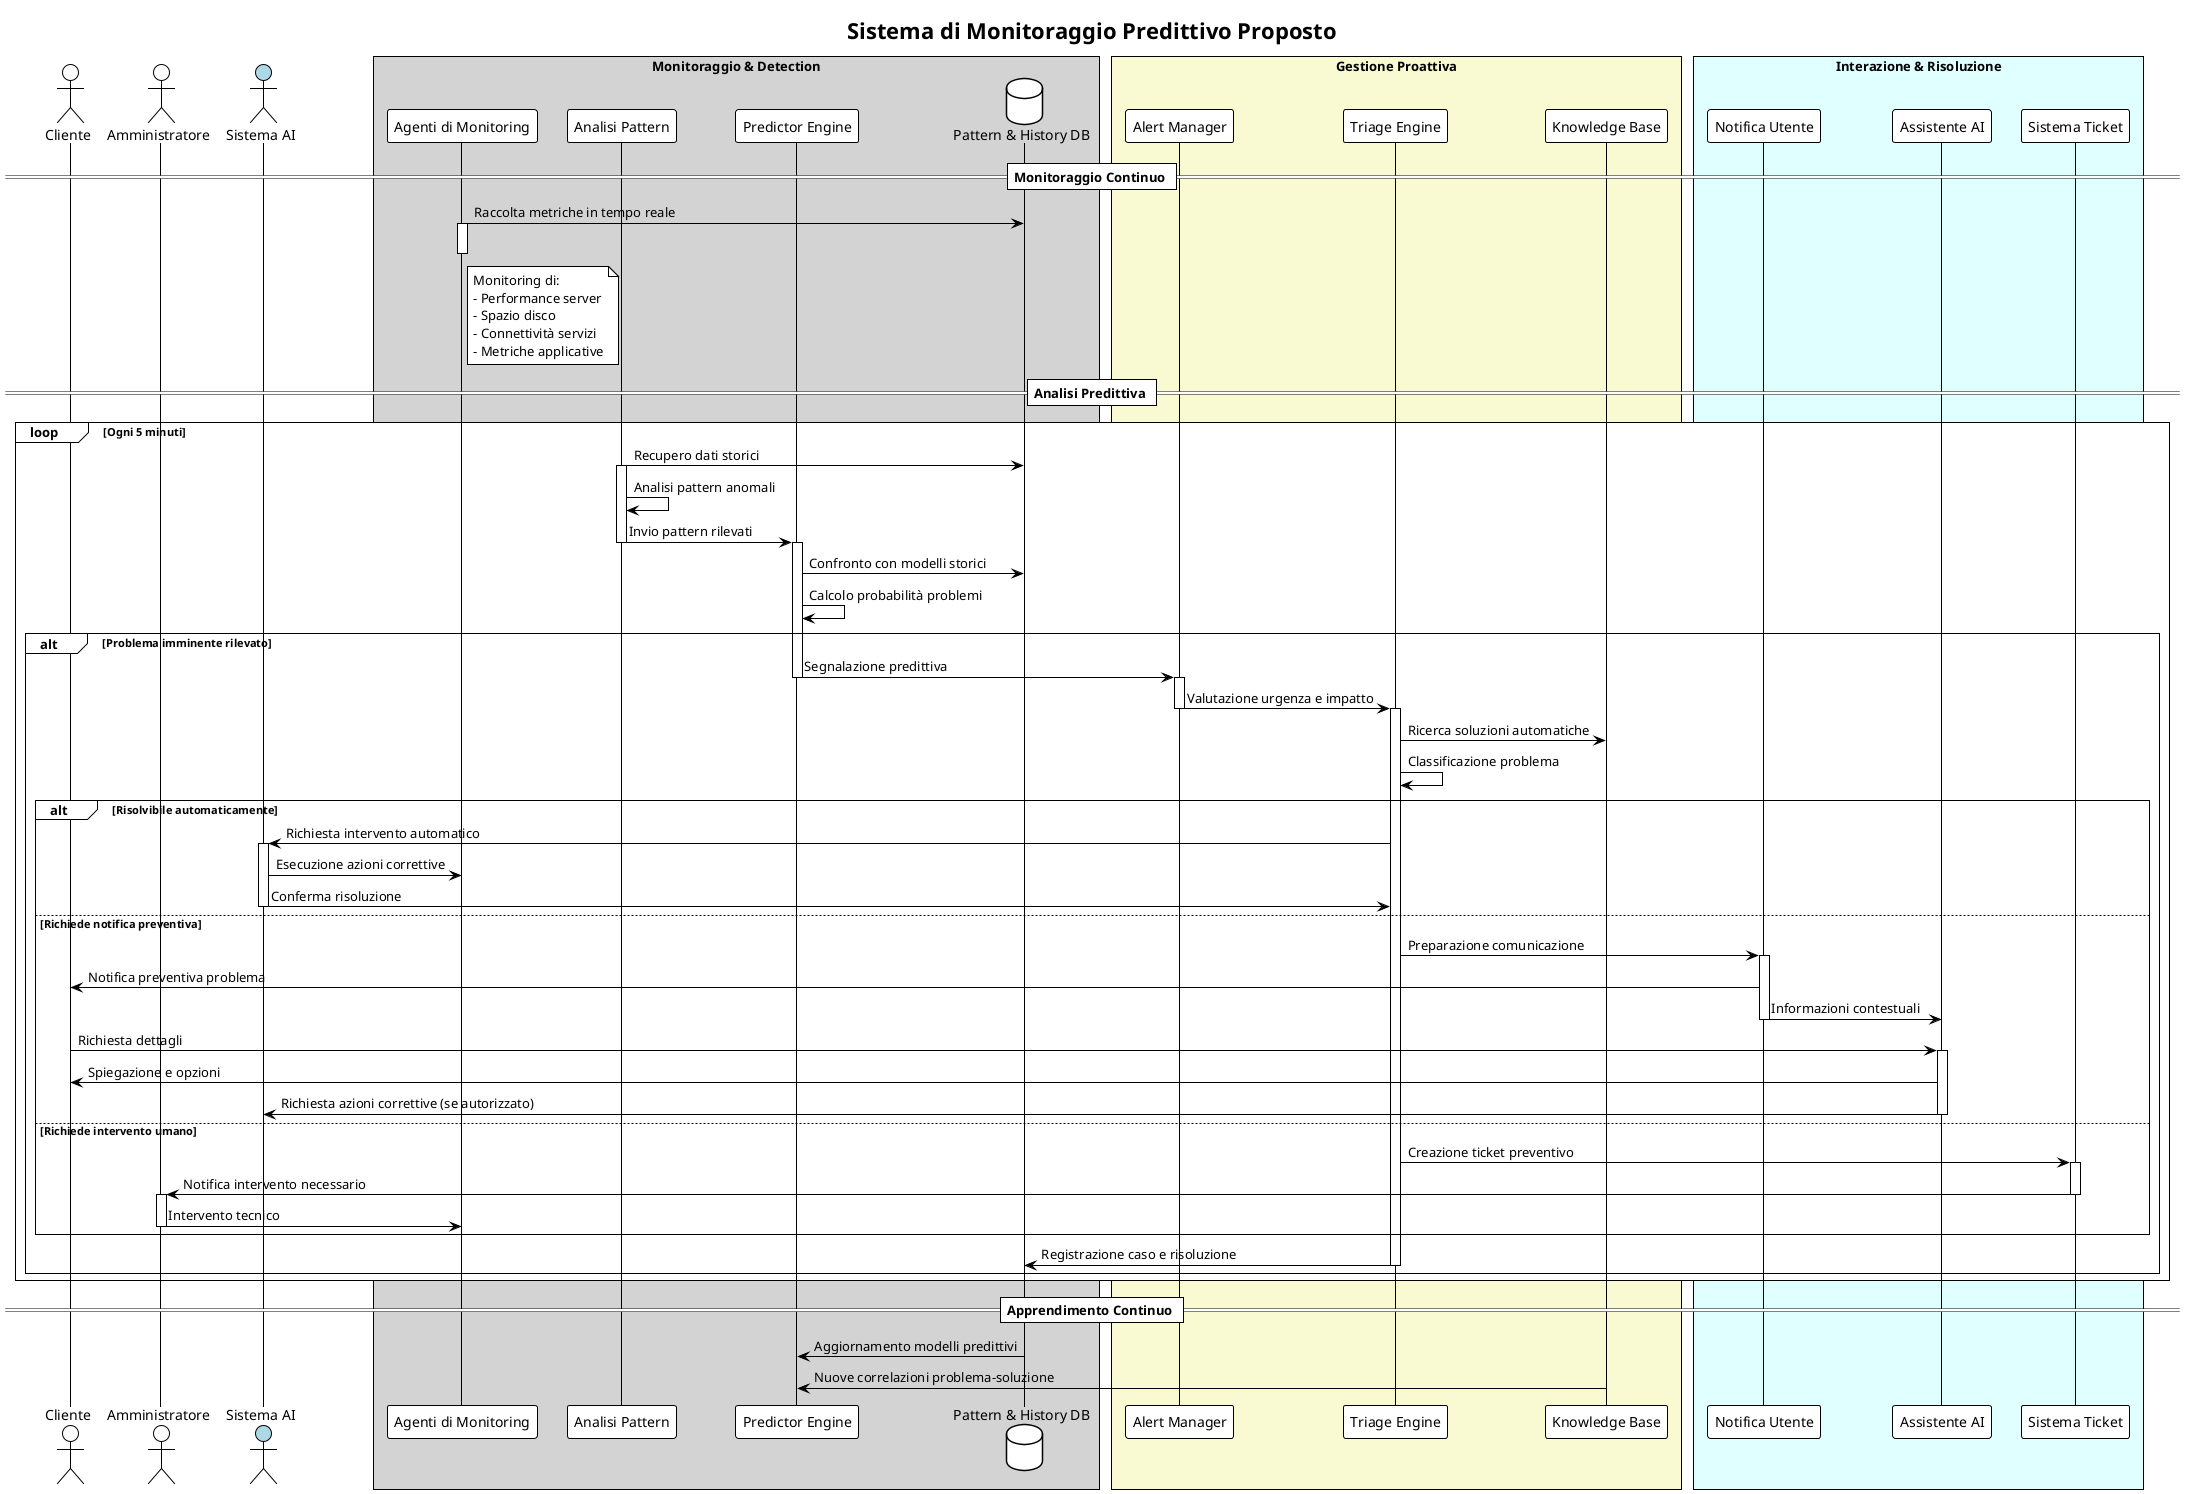 @startuml Predictive Monitoring

!theme plain
skinparam backgroundColor white

title "Sistema di Monitoraggio Predittivo Proposto"

actor "Cliente" as Client
actor "Amministratore" as Admin
actor "Sistema AI" as AI #LightBlue

box "Monitoraggio & Detection" #LightGrey
    participant "Agenti di Monitoring" as Agents
    participant "Analisi Pattern" as Pattern
    participant "Predictor Engine" as Predictor
    database "Pattern & History DB" as HistoryDB
end box

box "Gestione Proattiva" #LightGoldenRodYellow
    participant "Alert Manager" as Alerter
    participant "Triage Engine" as Triage
    participant "Knowledge Base" as KB
end box

box "Interazione & Risoluzione" #LightCyan
    participant "Notifica Utente" as Notifier
    participant "Assistente AI" as Assistant
    participant "Sistema Ticket" as Ticket
end box

== Monitoraggio Continuo ==

Agents -> HistoryDB: Raccolta metriche in tempo reale
activate Agents
note right of Agents
  Monitoring di:
  - Performance server
  - Spazio disco
  - Connettività servizi
  - Metriche applicative
end note
deactivate Agents

== Analisi Predittiva ==

loop Ogni 5 minuti
    Pattern -> HistoryDB: Recupero dati storici
    activate Pattern
    Pattern -> Pattern: Analisi pattern anomali
    Pattern -> Predictor: Invio pattern rilevati
    deactivate Pattern
    
    activate Predictor
    Predictor -> HistoryDB: Confronto con modelli storici
    Predictor -> Predictor: Calcolo probabilità problemi
    
    alt Problema imminente rilevato
        Predictor -> Alerter: Segnalazione predittiva
        deactivate Predictor
        
        activate Alerter
        Alerter -> Triage: Valutazione urgenza e impatto
        deactivate Alerter
        
        activate Triage
        Triage -> KB: Ricerca soluzioni automatiche
        Triage -> Triage: Classificazione problema
        
        alt Risolvibile automaticamente
            Triage -> AI: Richiesta intervento automatico
            activate AI
            AI -> Agents: Esecuzione azioni correttive
            AI -> Triage: Conferma risoluzione
            deactivate AI
            
        else Richiede notifica preventiva
            Triage -> Notifier: Preparazione comunicazione
            activate Notifier
            Notifier -> Client: Notifica preventiva problema
            Notifier -> Assistant: Informazioni contestuali
            deactivate Notifier
            
            Client -> Assistant: Richiesta dettagli
            activate Assistant
            Assistant -> Client: Spiegazione e opzioni
            Assistant -> AI: Richiesta azioni correttive (se autorizzato)
            deactivate Assistant
            
        else Richiede intervento umano
            Triage -> Ticket: Creazione ticket preventivo
            activate Ticket
            Ticket -> Admin: Notifica intervento necessario
            deactivate Ticket
            activate Admin
            Admin -> Agents: Intervento tecnico
            deactivate Admin
        end
        
        Triage -> HistoryDB: Registrazione caso e risoluzione
        deactivate Triage
    end
end

== Apprendimento Continuo ==

HistoryDB -> Predictor: Aggiornamento modelli predittivi
KB -> Predictor: Nuove correlazioni problema-soluzione

@enduml
